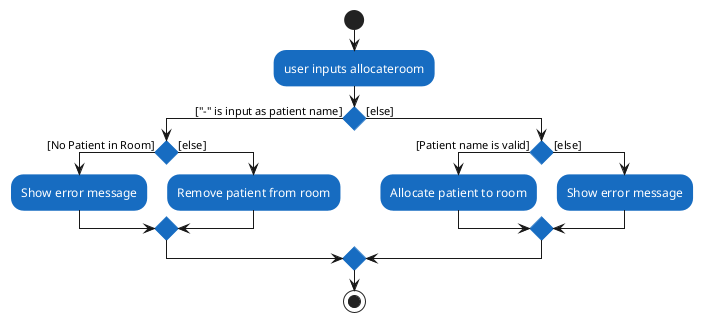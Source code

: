 @startuml
skinparam activity {
  BackgroundColor 176CC1
  FontName Calibri
  FontColor White
  BorderColor 176CC1
}

skinparam activityDiamond {
    BackgroundColor 176CC1
    BorderColor 176CC1
}

start
:user inputs allocateroom;

'Since the beta syntax does not support placing the condition outside the
'diamond we place it as the true branch instead.

if () then (["-" is input as patient name])
    if () then ([No Patient in Room])
    :Show error message;
    else ([else])
    :Remove patient from room;
    endif
else ([else])
    if () then ([Patient name is valid])
    :Allocate patient to room;
    else ([else])
    :Show error message;
    endif
endif
stop
@enduml
